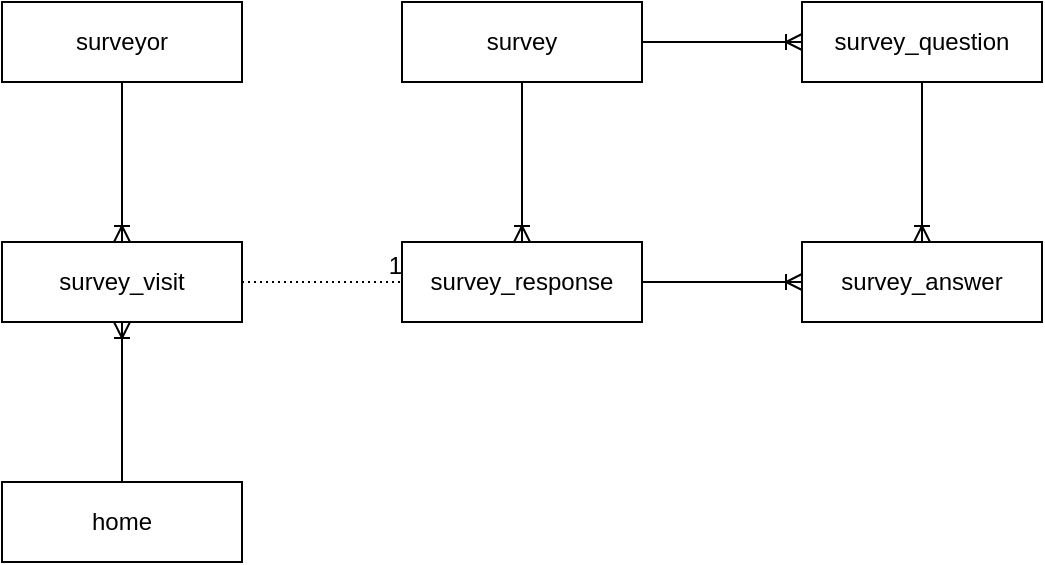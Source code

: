 <mxfile version="20.8.5" type="device"><diagram id="R2lEEEUBdFMjLlhIrx00" name="Page-1"><mxGraphModel dx="838" dy="668" grid="1" gridSize="10" guides="1" tooltips="1" connect="1" arrows="1" fold="1" page="1" pageScale="1" pageWidth="850" pageHeight="1100" math="0" shadow="0" extFonts="Permanent Marker^https://fonts.googleapis.com/css?family=Permanent+Marker"><root><mxCell id="0"/><mxCell id="1" parent="0"/><mxCell id="3qQ0wnekR4z3eHCqmO7w-17" value="survey" style="whiteSpace=wrap;html=1;align=center;" vertex="1" parent="1"><mxGeometry x="280" y="80" width="120" height="40" as="geometry"/></mxCell><mxCell id="3qQ0wnekR4z3eHCqmO7w-18" value="survey_question" style="whiteSpace=wrap;html=1;align=center;" vertex="1" parent="1"><mxGeometry x="480" y="80" width="120" height="40" as="geometry"/></mxCell><mxCell id="3qQ0wnekR4z3eHCqmO7w-20" value="survey_visit" style="whiteSpace=wrap;html=1;align=center;" vertex="1" parent="1"><mxGeometry x="80" y="200" width="120" height="40" as="geometry"/></mxCell><mxCell id="3qQ0wnekR4z3eHCqmO7w-59" style="edgeStyle=orthogonalEdgeStyle;rounded=0;orthogonalLoop=1;jettySize=auto;html=1;entryX=0.5;entryY=1;entryDx=0;entryDy=0;strokeColor=default;endArrow=ERoneToMany;endFill=0;exitX=0.5;exitY=0;exitDx=0;exitDy=0;" edge="1" parent="1" source="3qQ0wnekR4z3eHCqmO7w-57" target="3qQ0wnekR4z3eHCqmO7w-20"><mxGeometry relative="1" as="geometry"><mxPoint x="380" y="290" as="sourcePoint"/></mxGeometry></mxCell><mxCell id="3qQ0wnekR4z3eHCqmO7w-22" value="survey_response" style="whiteSpace=wrap;html=1;align=center;" vertex="1" parent="1"><mxGeometry x="280" y="200" width="120" height="40" as="geometry"/></mxCell><mxCell id="3qQ0wnekR4z3eHCqmO7w-38" style="edgeStyle=orthogonalEdgeStyle;rounded=0;orthogonalLoop=1;jettySize=auto;html=1;exitX=1;exitY=0.5;exitDx=0;exitDy=0;entryX=0;entryY=0.5;entryDx=0;entryDy=0;strokeColor=default;endArrow=ERoneToMany;endFill=0;" edge="1" parent="1" source="3qQ0wnekR4z3eHCqmO7w-17" target="3qQ0wnekR4z3eHCqmO7w-18"><mxGeometry relative="1" as="geometry"><mxPoint x="510" y="130" as="sourcePoint"/><mxPoint x="510" y="250" as="targetPoint"/></mxGeometry></mxCell><mxCell id="3qQ0wnekR4z3eHCqmO7w-39" value="survey_answer" style="whiteSpace=wrap;html=1;align=center;" vertex="1" parent="1"><mxGeometry x="480" y="200" width="120" height="40" as="geometry"/></mxCell><mxCell id="3qQ0wnekR4z3eHCqmO7w-41" style="edgeStyle=orthogonalEdgeStyle;rounded=0;orthogonalLoop=1;jettySize=auto;html=1;exitX=0.5;exitY=1;exitDx=0;exitDy=0;strokeColor=default;endArrow=ERoneToMany;endFill=0;entryX=0.5;entryY=0;entryDx=0;entryDy=0;" edge="1" parent="1" source="3qQ0wnekR4z3eHCqmO7w-18" target="3qQ0wnekR4z3eHCqmO7w-39"><mxGeometry relative="1" as="geometry"><mxPoint x="310" y="130" as="sourcePoint"/><mxPoint x="620" y="180" as="targetPoint"/></mxGeometry></mxCell><mxCell id="3qQ0wnekR4z3eHCqmO7w-42" style="edgeStyle=orthogonalEdgeStyle;rounded=0;orthogonalLoop=1;jettySize=auto;html=1;exitX=1;exitY=0.5;exitDx=0;exitDy=0;strokeColor=default;endArrow=ERoneToMany;endFill=0;entryX=0;entryY=0.5;entryDx=0;entryDy=0;" edge="1" parent="1" source="3qQ0wnekR4z3eHCqmO7w-22" target="3qQ0wnekR4z3eHCqmO7w-39"><mxGeometry relative="1" as="geometry"><mxPoint x="630" y="130" as="sourcePoint"/><mxPoint x="630" y="190" as="targetPoint"/></mxGeometry></mxCell><mxCell id="3qQ0wnekR4z3eHCqmO7w-44" value="surveyor" style="whiteSpace=wrap;html=1;align=center;" vertex="1" parent="1"><mxGeometry x="80" y="80" width="120" height="40" as="geometry"/></mxCell><mxCell id="3qQ0wnekR4z3eHCqmO7w-45" style="edgeStyle=orthogonalEdgeStyle;rounded=0;orthogonalLoop=1;jettySize=auto;html=1;exitX=0.5;exitY=1;exitDx=0;exitDy=0;entryX=0.5;entryY=0;entryDx=0;entryDy=0;strokeColor=default;endArrow=ERoneToMany;endFill=0;" edge="1" parent="1" source="3qQ0wnekR4z3eHCqmO7w-44" target="3qQ0wnekR4z3eHCqmO7w-20"><mxGeometry relative="1" as="geometry"><mxPoint x="145" y="240" as="sourcePoint"/><mxPoint x="345" y="240" as="targetPoint"/></mxGeometry></mxCell><mxCell id="3qQ0wnekR4z3eHCqmO7w-51" style="edgeStyle=orthogonalEdgeStyle;rounded=0;orthogonalLoop=1;jettySize=auto;html=1;exitX=0.5;exitY=1;exitDx=0;exitDy=0;strokeColor=default;endArrow=ERoneToMany;endFill=0;entryX=0.5;entryY=0;entryDx=0;entryDy=0;" edge="1" parent="1" source="3qQ0wnekR4z3eHCqmO7w-17" target="3qQ0wnekR4z3eHCqmO7w-22"><mxGeometry relative="1" as="geometry"><mxPoint x="630" y="130" as="sourcePoint"/><mxPoint x="630" y="190" as="targetPoint"/></mxGeometry></mxCell><mxCell id="3qQ0wnekR4z3eHCqmO7w-55" value="" style="endArrow=none;html=1;rounded=0;dashed=1;dashPattern=1 2;strokeColor=default;exitX=1;exitY=0.5;exitDx=0;exitDy=0;entryX=0;entryY=0.5;entryDx=0;entryDy=0;" edge="1" parent="1" source="3qQ0wnekR4z3eHCqmO7w-20" target="3qQ0wnekR4z3eHCqmO7w-22"><mxGeometry relative="1" as="geometry"><mxPoint x="440" y="350" as="sourcePoint"/><mxPoint x="600" y="350" as="targetPoint"/></mxGeometry></mxCell><mxCell id="3qQ0wnekR4z3eHCqmO7w-56" value="1" style="resizable=0;html=1;align=right;verticalAlign=bottom;" connectable="0" vertex="1" parent="3qQ0wnekR4z3eHCqmO7w-55"><mxGeometry x="1" relative="1" as="geometry"/></mxCell><mxCell id="3qQ0wnekR4z3eHCqmO7w-57" value="home" style="whiteSpace=wrap;html=1;align=center;" vertex="1" parent="1"><mxGeometry x="80" y="320" width="120" height="40" as="geometry"/></mxCell></root></mxGraphModel></diagram></mxfile>